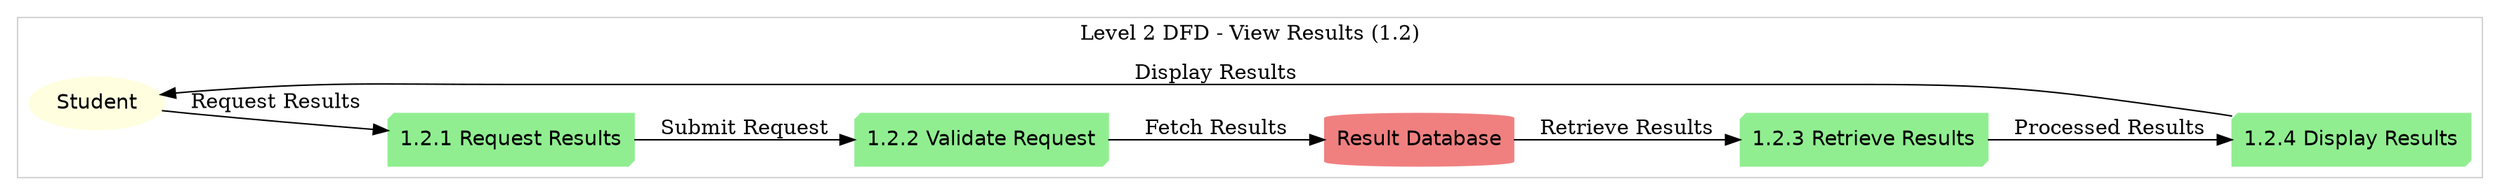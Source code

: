 digraph G {
  rankdir=LR;

  // Defining nodes
  node [shape=box, style=rounded, color=lightblue, fontname=Helvetica];

  subgraph cluster_2 {
    label="Level 2 DFD - View Results (1.2)";
    color=lightgrey;

    // External Entities
    Student [label="Student" shape=ellipse style=filled color=lightyellow];

    // Level 2 Processes
    Process1 [label="1.2.1 Request Results" shape=box3d style=filled color=lightgreen];
    Process2 [label="1.2.2 Validate Request" shape=box3d style=filled color=lightgreen];
    Process3 [label="1.2.3 Retrieve Results" shape=box3d style=filled color=lightgreen];
    Process4 [label="1.2.4 Display Results" shape=box3d style=filled color=lightgreen];

    // Data Stores
    DataStore1 [label="Result Database" shape=cylinder style=filled color=lightcoral];

    // Data Flows
    Student -> Process1 [label="Request Results"];
    Process1 -> Process2 [label="Submit Request"];
    Process2 -> DataStore1 [label="Fetch Results"];
    DataStore1 -> Process3 [label="Retrieve Results"];
    Process3 -> Process4 [label="Processed Results"];
    Process4 -> Student [label="Display Results"];
  }
}
